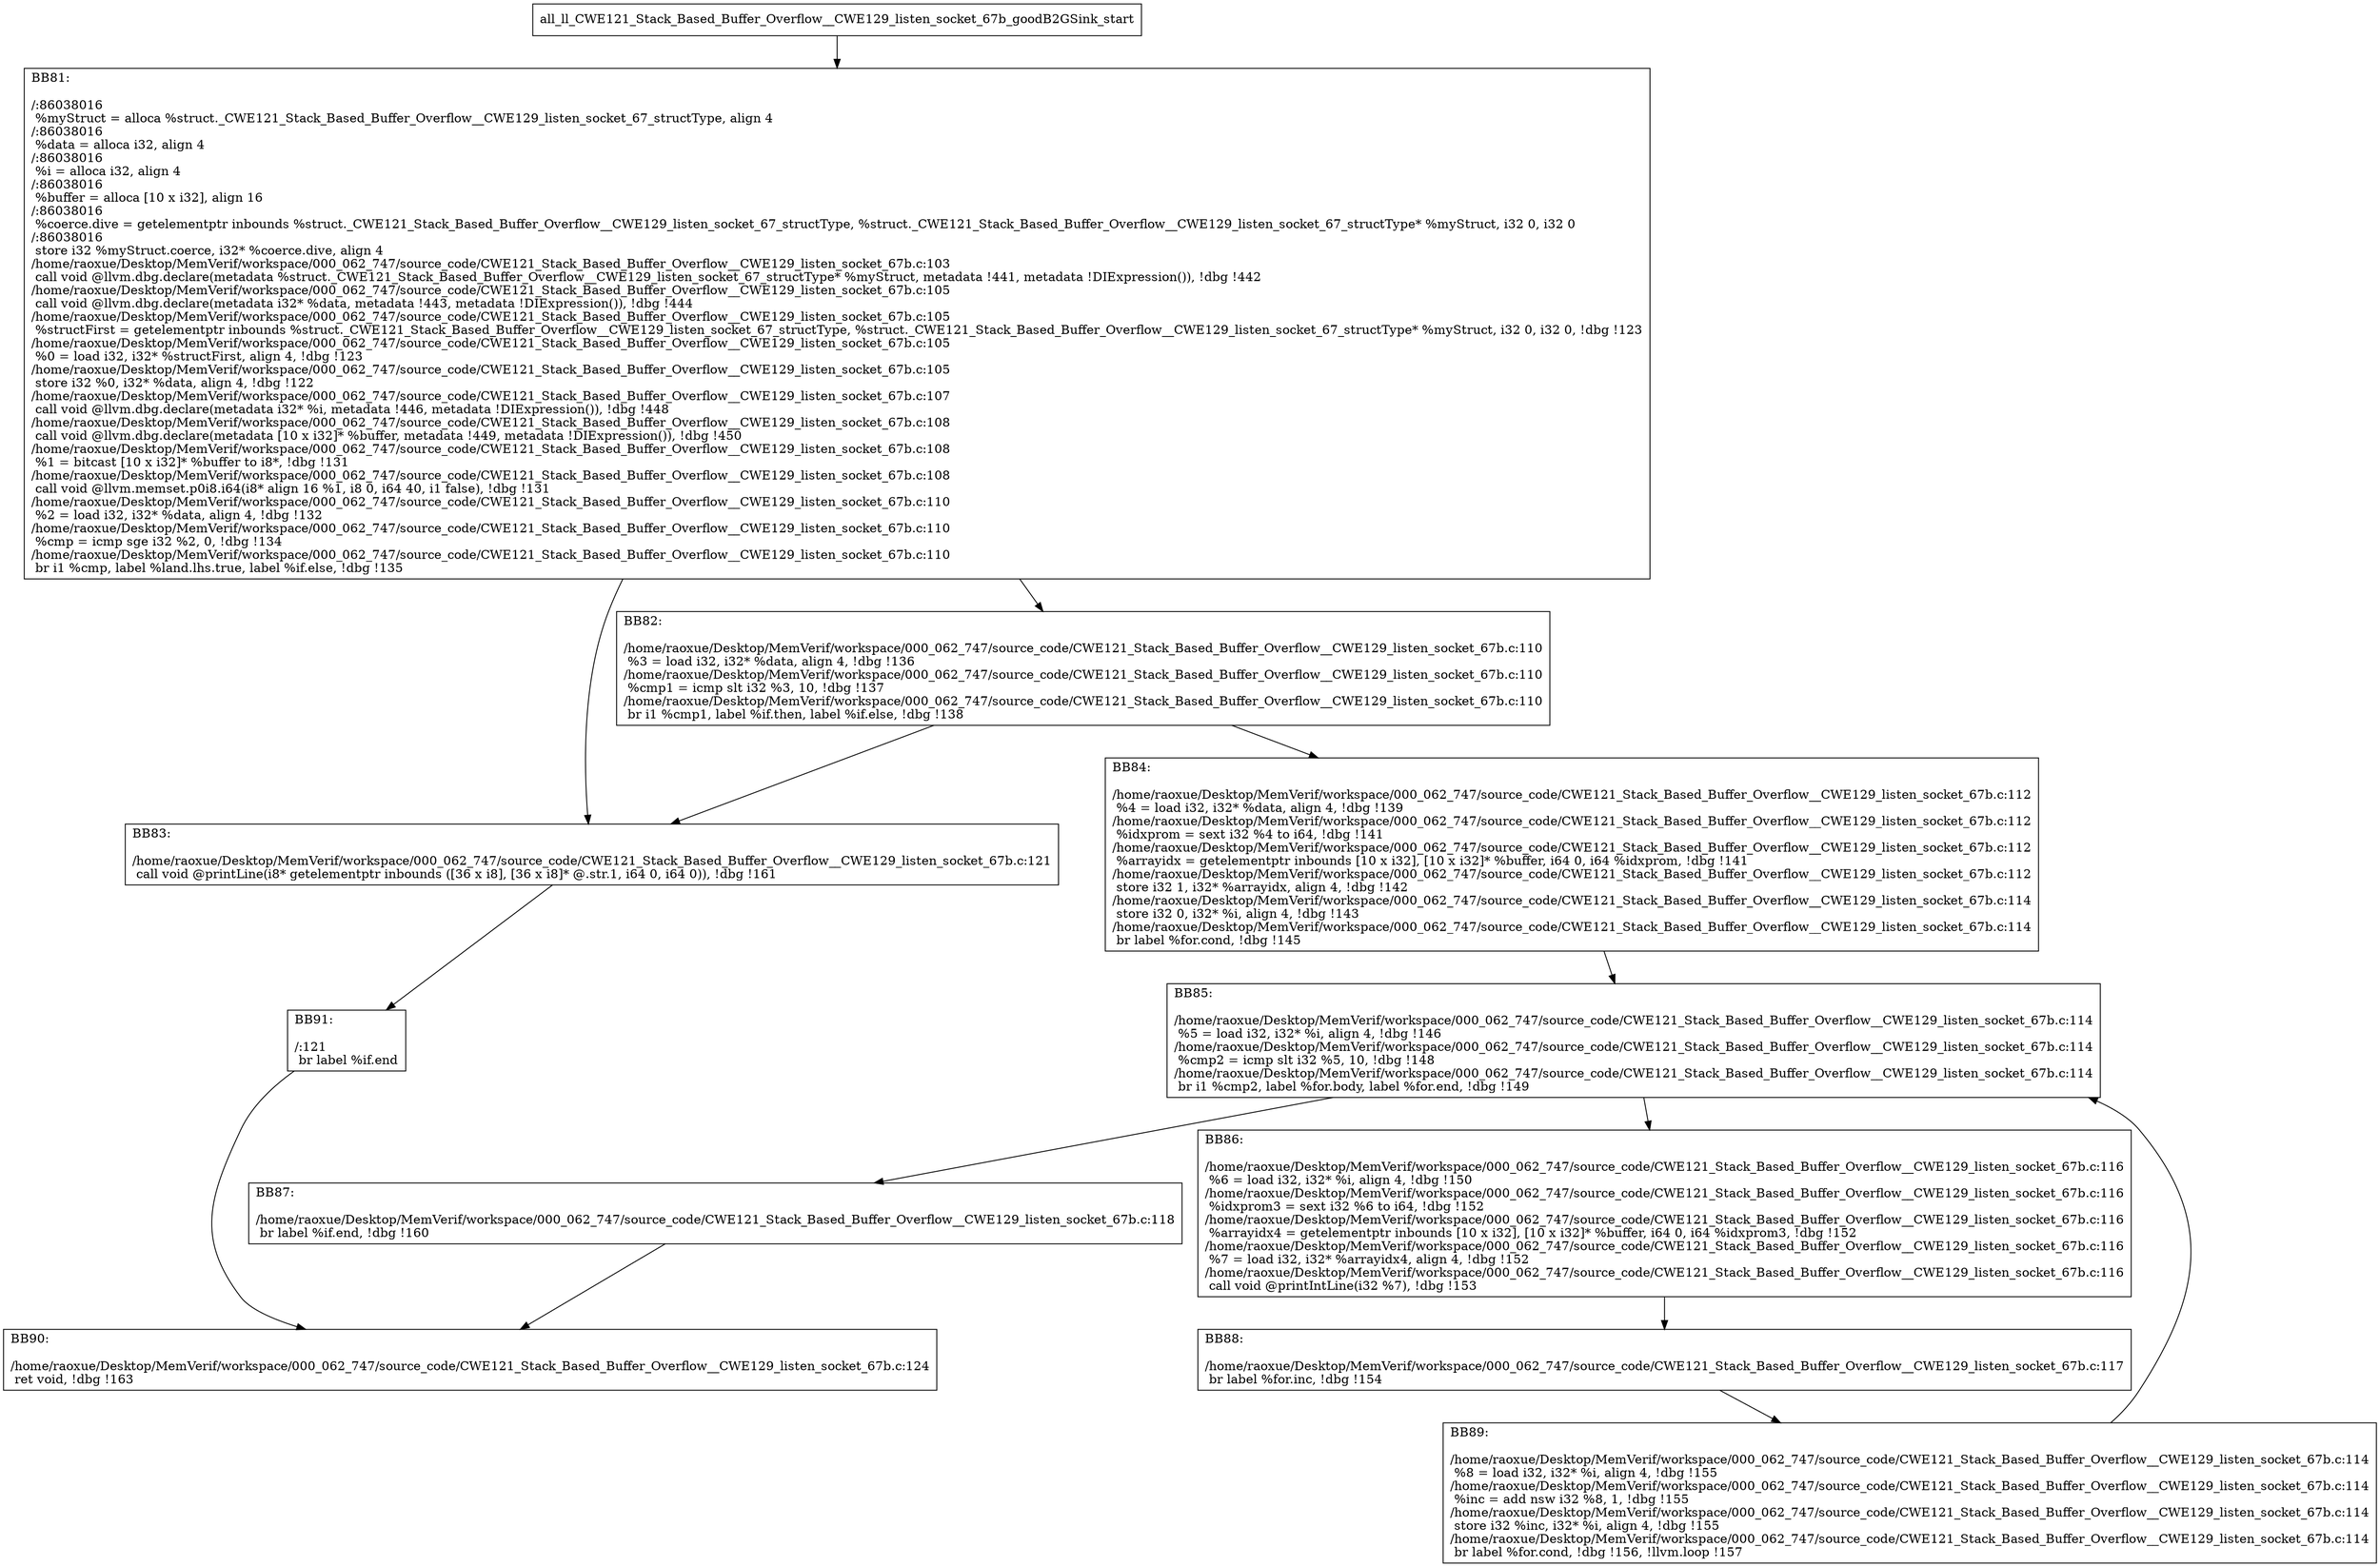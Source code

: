 digraph "CFG for'all_ll_CWE121_Stack_Based_Buffer_Overflow__CWE129_listen_socket_67b_goodB2GSink' function" {
	BBall_ll_CWE121_Stack_Based_Buffer_Overflow__CWE129_listen_socket_67b_goodB2GSink_start[shape=record,label="{all_ll_CWE121_Stack_Based_Buffer_Overflow__CWE129_listen_socket_67b_goodB2GSink_start}"];
	BBall_ll_CWE121_Stack_Based_Buffer_Overflow__CWE129_listen_socket_67b_goodB2GSink_start-> all_ll_CWE121_Stack_Based_Buffer_Overflow__CWE129_listen_socket_67b_goodB2GSinkBB81;
	all_ll_CWE121_Stack_Based_Buffer_Overflow__CWE129_listen_socket_67b_goodB2GSinkBB81 [shape=record, label="{BB81:\l\l/:86038016\l
  %myStruct = alloca %struct._CWE121_Stack_Based_Buffer_Overflow__CWE129_listen_socket_67_structType, align 4\l
/:86038016\l
  %data = alloca i32, align 4\l
/:86038016\l
  %i = alloca i32, align 4\l
/:86038016\l
  %buffer = alloca [10 x i32], align 16\l
/:86038016\l
  %coerce.dive = getelementptr inbounds %struct._CWE121_Stack_Based_Buffer_Overflow__CWE129_listen_socket_67_structType, %struct._CWE121_Stack_Based_Buffer_Overflow__CWE129_listen_socket_67_structType* %myStruct, i32 0, i32 0\l
/:86038016\l
  store i32 %myStruct.coerce, i32* %coerce.dive, align 4\l
/home/raoxue/Desktop/MemVerif/workspace/000_062_747/source_code/CWE121_Stack_Based_Buffer_Overflow__CWE129_listen_socket_67b.c:103\l
  call void @llvm.dbg.declare(metadata %struct._CWE121_Stack_Based_Buffer_Overflow__CWE129_listen_socket_67_structType* %myStruct, metadata !441, metadata !DIExpression()), !dbg !442\l
/home/raoxue/Desktop/MemVerif/workspace/000_062_747/source_code/CWE121_Stack_Based_Buffer_Overflow__CWE129_listen_socket_67b.c:105\l
  call void @llvm.dbg.declare(metadata i32* %data, metadata !443, metadata !DIExpression()), !dbg !444\l
/home/raoxue/Desktop/MemVerif/workspace/000_062_747/source_code/CWE121_Stack_Based_Buffer_Overflow__CWE129_listen_socket_67b.c:105\l
  %structFirst = getelementptr inbounds %struct._CWE121_Stack_Based_Buffer_Overflow__CWE129_listen_socket_67_structType, %struct._CWE121_Stack_Based_Buffer_Overflow__CWE129_listen_socket_67_structType* %myStruct, i32 0, i32 0, !dbg !123\l
/home/raoxue/Desktop/MemVerif/workspace/000_062_747/source_code/CWE121_Stack_Based_Buffer_Overflow__CWE129_listen_socket_67b.c:105\l
  %0 = load i32, i32* %structFirst, align 4, !dbg !123\l
/home/raoxue/Desktop/MemVerif/workspace/000_062_747/source_code/CWE121_Stack_Based_Buffer_Overflow__CWE129_listen_socket_67b.c:105\l
  store i32 %0, i32* %data, align 4, !dbg !122\l
/home/raoxue/Desktop/MemVerif/workspace/000_062_747/source_code/CWE121_Stack_Based_Buffer_Overflow__CWE129_listen_socket_67b.c:107\l
  call void @llvm.dbg.declare(metadata i32* %i, metadata !446, metadata !DIExpression()), !dbg !448\l
/home/raoxue/Desktop/MemVerif/workspace/000_062_747/source_code/CWE121_Stack_Based_Buffer_Overflow__CWE129_listen_socket_67b.c:108\l
  call void @llvm.dbg.declare(metadata [10 x i32]* %buffer, metadata !449, metadata !DIExpression()), !dbg !450\l
/home/raoxue/Desktop/MemVerif/workspace/000_062_747/source_code/CWE121_Stack_Based_Buffer_Overflow__CWE129_listen_socket_67b.c:108\l
  %1 = bitcast [10 x i32]* %buffer to i8*, !dbg !131\l
/home/raoxue/Desktop/MemVerif/workspace/000_062_747/source_code/CWE121_Stack_Based_Buffer_Overflow__CWE129_listen_socket_67b.c:108\l
  call void @llvm.memset.p0i8.i64(i8* align 16 %1, i8 0, i64 40, i1 false), !dbg !131\l
/home/raoxue/Desktop/MemVerif/workspace/000_062_747/source_code/CWE121_Stack_Based_Buffer_Overflow__CWE129_listen_socket_67b.c:110\l
  %2 = load i32, i32* %data, align 4, !dbg !132\l
/home/raoxue/Desktop/MemVerif/workspace/000_062_747/source_code/CWE121_Stack_Based_Buffer_Overflow__CWE129_listen_socket_67b.c:110\l
  %cmp = icmp sge i32 %2, 0, !dbg !134\l
/home/raoxue/Desktop/MemVerif/workspace/000_062_747/source_code/CWE121_Stack_Based_Buffer_Overflow__CWE129_listen_socket_67b.c:110\l
  br i1 %cmp, label %land.lhs.true, label %if.else, !dbg !135\l
}"];
	all_ll_CWE121_Stack_Based_Buffer_Overflow__CWE129_listen_socket_67b_goodB2GSinkBB81-> all_ll_CWE121_Stack_Based_Buffer_Overflow__CWE129_listen_socket_67b_goodB2GSinkBB82;
	all_ll_CWE121_Stack_Based_Buffer_Overflow__CWE129_listen_socket_67b_goodB2GSinkBB81-> all_ll_CWE121_Stack_Based_Buffer_Overflow__CWE129_listen_socket_67b_goodB2GSinkBB83;
	all_ll_CWE121_Stack_Based_Buffer_Overflow__CWE129_listen_socket_67b_goodB2GSinkBB82 [shape=record, label="{BB82:\l\l/home/raoxue/Desktop/MemVerif/workspace/000_062_747/source_code/CWE121_Stack_Based_Buffer_Overflow__CWE129_listen_socket_67b.c:110\l
  %3 = load i32, i32* %data, align 4, !dbg !136\l
/home/raoxue/Desktop/MemVerif/workspace/000_062_747/source_code/CWE121_Stack_Based_Buffer_Overflow__CWE129_listen_socket_67b.c:110\l
  %cmp1 = icmp slt i32 %3, 10, !dbg !137\l
/home/raoxue/Desktop/MemVerif/workspace/000_062_747/source_code/CWE121_Stack_Based_Buffer_Overflow__CWE129_listen_socket_67b.c:110\l
  br i1 %cmp1, label %if.then, label %if.else, !dbg !138\l
}"];
	all_ll_CWE121_Stack_Based_Buffer_Overflow__CWE129_listen_socket_67b_goodB2GSinkBB82-> all_ll_CWE121_Stack_Based_Buffer_Overflow__CWE129_listen_socket_67b_goodB2GSinkBB84;
	all_ll_CWE121_Stack_Based_Buffer_Overflow__CWE129_listen_socket_67b_goodB2GSinkBB82-> all_ll_CWE121_Stack_Based_Buffer_Overflow__CWE129_listen_socket_67b_goodB2GSinkBB83;
	all_ll_CWE121_Stack_Based_Buffer_Overflow__CWE129_listen_socket_67b_goodB2GSinkBB84 [shape=record, label="{BB84:\l\l/home/raoxue/Desktop/MemVerif/workspace/000_062_747/source_code/CWE121_Stack_Based_Buffer_Overflow__CWE129_listen_socket_67b.c:112\l
  %4 = load i32, i32* %data, align 4, !dbg !139\l
/home/raoxue/Desktop/MemVerif/workspace/000_062_747/source_code/CWE121_Stack_Based_Buffer_Overflow__CWE129_listen_socket_67b.c:112\l
  %idxprom = sext i32 %4 to i64, !dbg !141\l
/home/raoxue/Desktop/MemVerif/workspace/000_062_747/source_code/CWE121_Stack_Based_Buffer_Overflow__CWE129_listen_socket_67b.c:112\l
  %arrayidx = getelementptr inbounds [10 x i32], [10 x i32]* %buffer, i64 0, i64 %idxprom, !dbg !141\l
/home/raoxue/Desktop/MemVerif/workspace/000_062_747/source_code/CWE121_Stack_Based_Buffer_Overflow__CWE129_listen_socket_67b.c:112\l
  store i32 1, i32* %arrayidx, align 4, !dbg !142\l
/home/raoxue/Desktop/MemVerif/workspace/000_062_747/source_code/CWE121_Stack_Based_Buffer_Overflow__CWE129_listen_socket_67b.c:114\l
  store i32 0, i32* %i, align 4, !dbg !143\l
/home/raoxue/Desktop/MemVerif/workspace/000_062_747/source_code/CWE121_Stack_Based_Buffer_Overflow__CWE129_listen_socket_67b.c:114\l
  br label %for.cond, !dbg !145\l
}"];
	all_ll_CWE121_Stack_Based_Buffer_Overflow__CWE129_listen_socket_67b_goodB2GSinkBB84-> all_ll_CWE121_Stack_Based_Buffer_Overflow__CWE129_listen_socket_67b_goodB2GSinkBB85;
	all_ll_CWE121_Stack_Based_Buffer_Overflow__CWE129_listen_socket_67b_goodB2GSinkBB85 [shape=record, label="{BB85:\l\l/home/raoxue/Desktop/MemVerif/workspace/000_062_747/source_code/CWE121_Stack_Based_Buffer_Overflow__CWE129_listen_socket_67b.c:114\l
  %5 = load i32, i32* %i, align 4, !dbg !146\l
/home/raoxue/Desktop/MemVerif/workspace/000_062_747/source_code/CWE121_Stack_Based_Buffer_Overflow__CWE129_listen_socket_67b.c:114\l
  %cmp2 = icmp slt i32 %5, 10, !dbg !148\l
/home/raoxue/Desktop/MemVerif/workspace/000_062_747/source_code/CWE121_Stack_Based_Buffer_Overflow__CWE129_listen_socket_67b.c:114\l
  br i1 %cmp2, label %for.body, label %for.end, !dbg !149\l
}"];
	all_ll_CWE121_Stack_Based_Buffer_Overflow__CWE129_listen_socket_67b_goodB2GSinkBB85-> all_ll_CWE121_Stack_Based_Buffer_Overflow__CWE129_listen_socket_67b_goodB2GSinkBB86;
	all_ll_CWE121_Stack_Based_Buffer_Overflow__CWE129_listen_socket_67b_goodB2GSinkBB85-> all_ll_CWE121_Stack_Based_Buffer_Overflow__CWE129_listen_socket_67b_goodB2GSinkBB87;
	all_ll_CWE121_Stack_Based_Buffer_Overflow__CWE129_listen_socket_67b_goodB2GSinkBB86 [shape=record, label="{BB86:\l\l/home/raoxue/Desktop/MemVerif/workspace/000_062_747/source_code/CWE121_Stack_Based_Buffer_Overflow__CWE129_listen_socket_67b.c:116\l
  %6 = load i32, i32* %i, align 4, !dbg !150\l
/home/raoxue/Desktop/MemVerif/workspace/000_062_747/source_code/CWE121_Stack_Based_Buffer_Overflow__CWE129_listen_socket_67b.c:116\l
  %idxprom3 = sext i32 %6 to i64, !dbg !152\l
/home/raoxue/Desktop/MemVerif/workspace/000_062_747/source_code/CWE121_Stack_Based_Buffer_Overflow__CWE129_listen_socket_67b.c:116\l
  %arrayidx4 = getelementptr inbounds [10 x i32], [10 x i32]* %buffer, i64 0, i64 %idxprom3, !dbg !152\l
/home/raoxue/Desktop/MemVerif/workspace/000_062_747/source_code/CWE121_Stack_Based_Buffer_Overflow__CWE129_listen_socket_67b.c:116\l
  %7 = load i32, i32* %arrayidx4, align 4, !dbg !152\l
/home/raoxue/Desktop/MemVerif/workspace/000_062_747/source_code/CWE121_Stack_Based_Buffer_Overflow__CWE129_listen_socket_67b.c:116\l
  call void @printIntLine(i32 %7), !dbg !153\l
}"];
	all_ll_CWE121_Stack_Based_Buffer_Overflow__CWE129_listen_socket_67b_goodB2GSinkBB86-> all_ll_CWE121_Stack_Based_Buffer_Overflow__CWE129_listen_socket_67b_goodB2GSinkBB88;
	all_ll_CWE121_Stack_Based_Buffer_Overflow__CWE129_listen_socket_67b_goodB2GSinkBB88 [shape=record, label="{BB88:\l\l/home/raoxue/Desktop/MemVerif/workspace/000_062_747/source_code/CWE121_Stack_Based_Buffer_Overflow__CWE129_listen_socket_67b.c:117\l
  br label %for.inc, !dbg !154\l
}"];
	all_ll_CWE121_Stack_Based_Buffer_Overflow__CWE129_listen_socket_67b_goodB2GSinkBB88-> all_ll_CWE121_Stack_Based_Buffer_Overflow__CWE129_listen_socket_67b_goodB2GSinkBB89;
	all_ll_CWE121_Stack_Based_Buffer_Overflow__CWE129_listen_socket_67b_goodB2GSinkBB89 [shape=record, label="{BB89:\l\l/home/raoxue/Desktop/MemVerif/workspace/000_062_747/source_code/CWE121_Stack_Based_Buffer_Overflow__CWE129_listen_socket_67b.c:114\l
  %8 = load i32, i32* %i, align 4, !dbg !155\l
/home/raoxue/Desktop/MemVerif/workspace/000_062_747/source_code/CWE121_Stack_Based_Buffer_Overflow__CWE129_listen_socket_67b.c:114\l
  %inc = add nsw i32 %8, 1, !dbg !155\l
/home/raoxue/Desktop/MemVerif/workspace/000_062_747/source_code/CWE121_Stack_Based_Buffer_Overflow__CWE129_listen_socket_67b.c:114\l
  store i32 %inc, i32* %i, align 4, !dbg !155\l
/home/raoxue/Desktop/MemVerif/workspace/000_062_747/source_code/CWE121_Stack_Based_Buffer_Overflow__CWE129_listen_socket_67b.c:114\l
  br label %for.cond, !dbg !156, !llvm.loop !157\l
}"];
	all_ll_CWE121_Stack_Based_Buffer_Overflow__CWE129_listen_socket_67b_goodB2GSinkBB89-> all_ll_CWE121_Stack_Based_Buffer_Overflow__CWE129_listen_socket_67b_goodB2GSinkBB85;
	all_ll_CWE121_Stack_Based_Buffer_Overflow__CWE129_listen_socket_67b_goodB2GSinkBB87 [shape=record, label="{BB87:\l\l/home/raoxue/Desktop/MemVerif/workspace/000_062_747/source_code/CWE121_Stack_Based_Buffer_Overflow__CWE129_listen_socket_67b.c:118\l
  br label %if.end, !dbg !160\l
}"];
	all_ll_CWE121_Stack_Based_Buffer_Overflow__CWE129_listen_socket_67b_goodB2GSinkBB87-> all_ll_CWE121_Stack_Based_Buffer_Overflow__CWE129_listen_socket_67b_goodB2GSinkBB90;
	all_ll_CWE121_Stack_Based_Buffer_Overflow__CWE129_listen_socket_67b_goodB2GSinkBB83 [shape=record, label="{BB83:\l\l/home/raoxue/Desktop/MemVerif/workspace/000_062_747/source_code/CWE121_Stack_Based_Buffer_Overflow__CWE129_listen_socket_67b.c:121\l
  call void @printLine(i8* getelementptr inbounds ([36 x i8], [36 x i8]* @.str.1, i64 0, i64 0)), !dbg !161\l
}"];
	all_ll_CWE121_Stack_Based_Buffer_Overflow__CWE129_listen_socket_67b_goodB2GSinkBB83-> all_ll_CWE121_Stack_Based_Buffer_Overflow__CWE129_listen_socket_67b_goodB2GSinkBB91;
	all_ll_CWE121_Stack_Based_Buffer_Overflow__CWE129_listen_socket_67b_goodB2GSinkBB91 [shape=record, label="{BB91:\l\l/:121\l
  br label %if.end\l
}"];
	all_ll_CWE121_Stack_Based_Buffer_Overflow__CWE129_listen_socket_67b_goodB2GSinkBB91-> all_ll_CWE121_Stack_Based_Buffer_Overflow__CWE129_listen_socket_67b_goodB2GSinkBB90;
	all_ll_CWE121_Stack_Based_Buffer_Overflow__CWE129_listen_socket_67b_goodB2GSinkBB90 [shape=record, label="{BB90:\l\l/home/raoxue/Desktop/MemVerif/workspace/000_062_747/source_code/CWE121_Stack_Based_Buffer_Overflow__CWE129_listen_socket_67b.c:124\l
  ret void, !dbg !163\l
}"];
}

